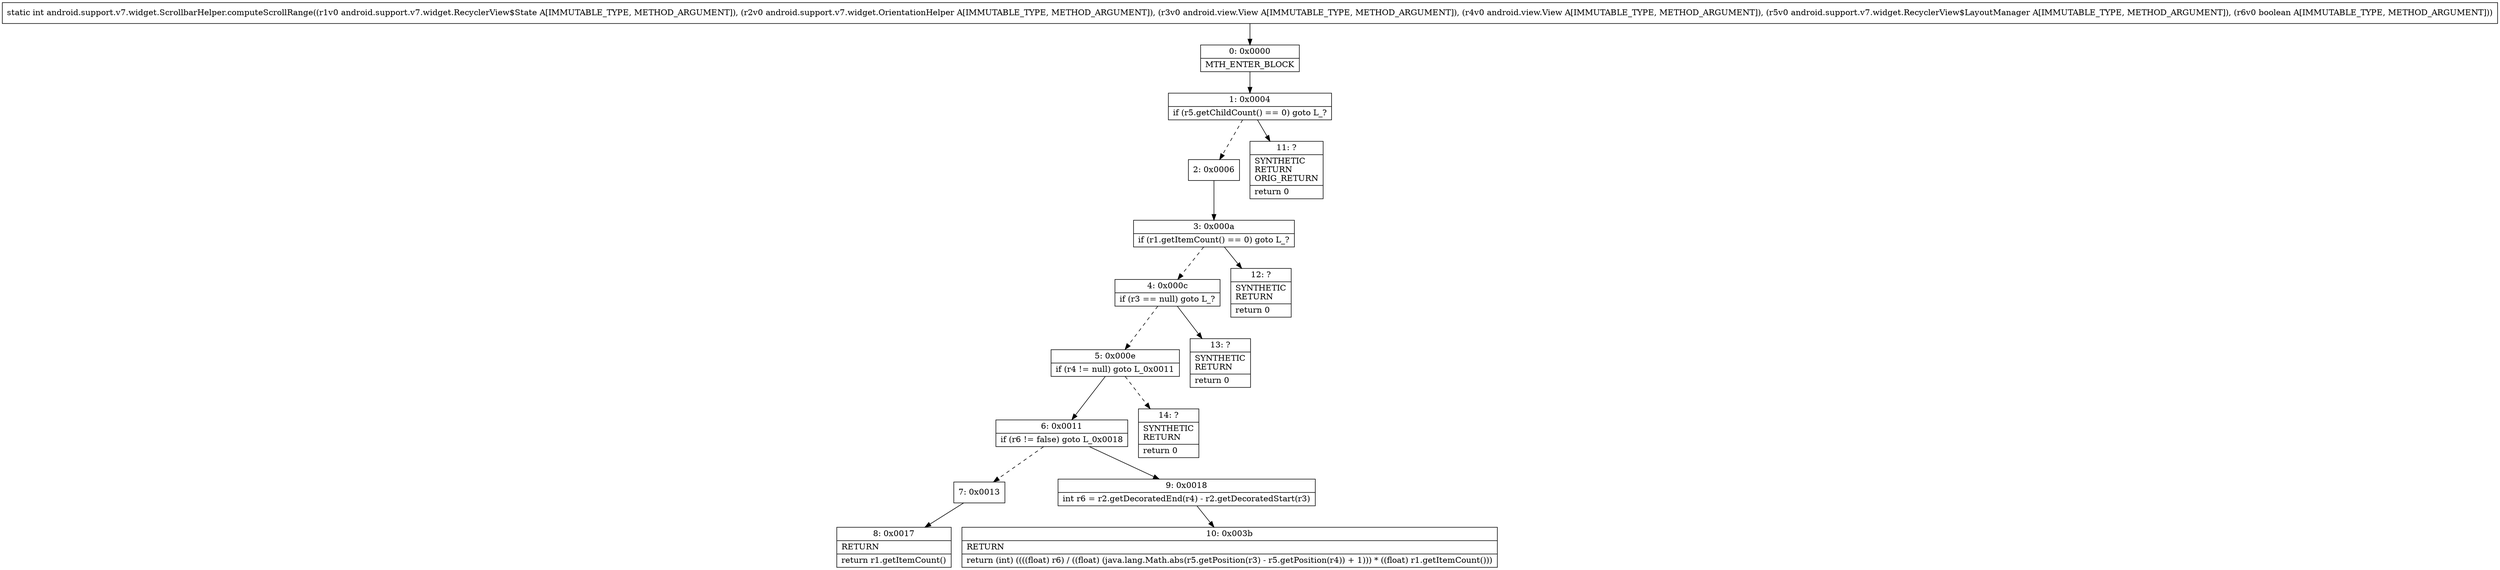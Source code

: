 digraph "CFG forandroid.support.v7.widget.ScrollbarHelper.computeScrollRange(Landroid\/support\/v7\/widget\/RecyclerView$State;Landroid\/support\/v7\/widget\/OrientationHelper;Landroid\/view\/View;Landroid\/view\/View;Landroid\/support\/v7\/widget\/RecyclerView$LayoutManager;Z)I" {
Node_0 [shape=record,label="{0\:\ 0x0000|MTH_ENTER_BLOCK\l}"];
Node_1 [shape=record,label="{1\:\ 0x0004|if (r5.getChildCount() == 0) goto L_?\l}"];
Node_2 [shape=record,label="{2\:\ 0x0006}"];
Node_3 [shape=record,label="{3\:\ 0x000a|if (r1.getItemCount() == 0) goto L_?\l}"];
Node_4 [shape=record,label="{4\:\ 0x000c|if (r3 == null) goto L_?\l}"];
Node_5 [shape=record,label="{5\:\ 0x000e|if (r4 != null) goto L_0x0011\l}"];
Node_6 [shape=record,label="{6\:\ 0x0011|if (r6 != false) goto L_0x0018\l}"];
Node_7 [shape=record,label="{7\:\ 0x0013}"];
Node_8 [shape=record,label="{8\:\ 0x0017|RETURN\l|return r1.getItemCount()\l}"];
Node_9 [shape=record,label="{9\:\ 0x0018|int r6 = r2.getDecoratedEnd(r4) \- r2.getDecoratedStart(r3)\l}"];
Node_10 [shape=record,label="{10\:\ 0x003b|RETURN\l|return (int) ((((float) r6) \/ ((float) (java.lang.Math.abs(r5.getPosition(r3) \- r5.getPosition(r4)) + 1))) * ((float) r1.getItemCount()))\l}"];
Node_11 [shape=record,label="{11\:\ ?|SYNTHETIC\lRETURN\lORIG_RETURN\l|return 0\l}"];
Node_12 [shape=record,label="{12\:\ ?|SYNTHETIC\lRETURN\l|return 0\l}"];
Node_13 [shape=record,label="{13\:\ ?|SYNTHETIC\lRETURN\l|return 0\l}"];
Node_14 [shape=record,label="{14\:\ ?|SYNTHETIC\lRETURN\l|return 0\l}"];
MethodNode[shape=record,label="{static int android.support.v7.widget.ScrollbarHelper.computeScrollRange((r1v0 android.support.v7.widget.RecyclerView$State A[IMMUTABLE_TYPE, METHOD_ARGUMENT]), (r2v0 android.support.v7.widget.OrientationHelper A[IMMUTABLE_TYPE, METHOD_ARGUMENT]), (r3v0 android.view.View A[IMMUTABLE_TYPE, METHOD_ARGUMENT]), (r4v0 android.view.View A[IMMUTABLE_TYPE, METHOD_ARGUMENT]), (r5v0 android.support.v7.widget.RecyclerView$LayoutManager A[IMMUTABLE_TYPE, METHOD_ARGUMENT]), (r6v0 boolean A[IMMUTABLE_TYPE, METHOD_ARGUMENT])) }"];
MethodNode -> Node_0;
Node_0 -> Node_1;
Node_1 -> Node_2[style=dashed];
Node_1 -> Node_11;
Node_2 -> Node_3;
Node_3 -> Node_4[style=dashed];
Node_3 -> Node_12;
Node_4 -> Node_5[style=dashed];
Node_4 -> Node_13;
Node_5 -> Node_6;
Node_5 -> Node_14[style=dashed];
Node_6 -> Node_7[style=dashed];
Node_6 -> Node_9;
Node_7 -> Node_8;
Node_9 -> Node_10;
}


